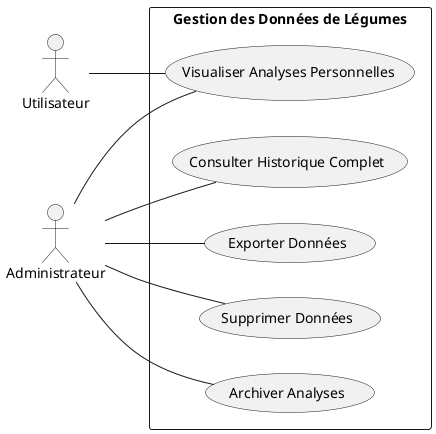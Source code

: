@startuml SIIL_Vegetable_Data_Management_Use_Case_Final

left to right direction
skinparam packageStyle rectangle
actor "Utilisateur" as U
actor "Administrateur" as A

package "Gestion des Données de Légumes" {
    usecase "Visualiser Analyses Personnelles" as ViewPersonalAnalysis
    usecase "Consulter Historique Complet" as ViewFullHistory
    usecase "Exporter Données" as ExportData
    usecase "Supprimer Données" as DeleteData
    usecase "Archiver Analyses" as ArchiveAnalysis

    U -- ViewPersonalAnalysis

    A -- ViewFullHistory
    A -- ExportData
    A -- DeleteData
    A -- ArchiveAnalysis
    A -- ViewPersonalAnalysis
}

@enduml
